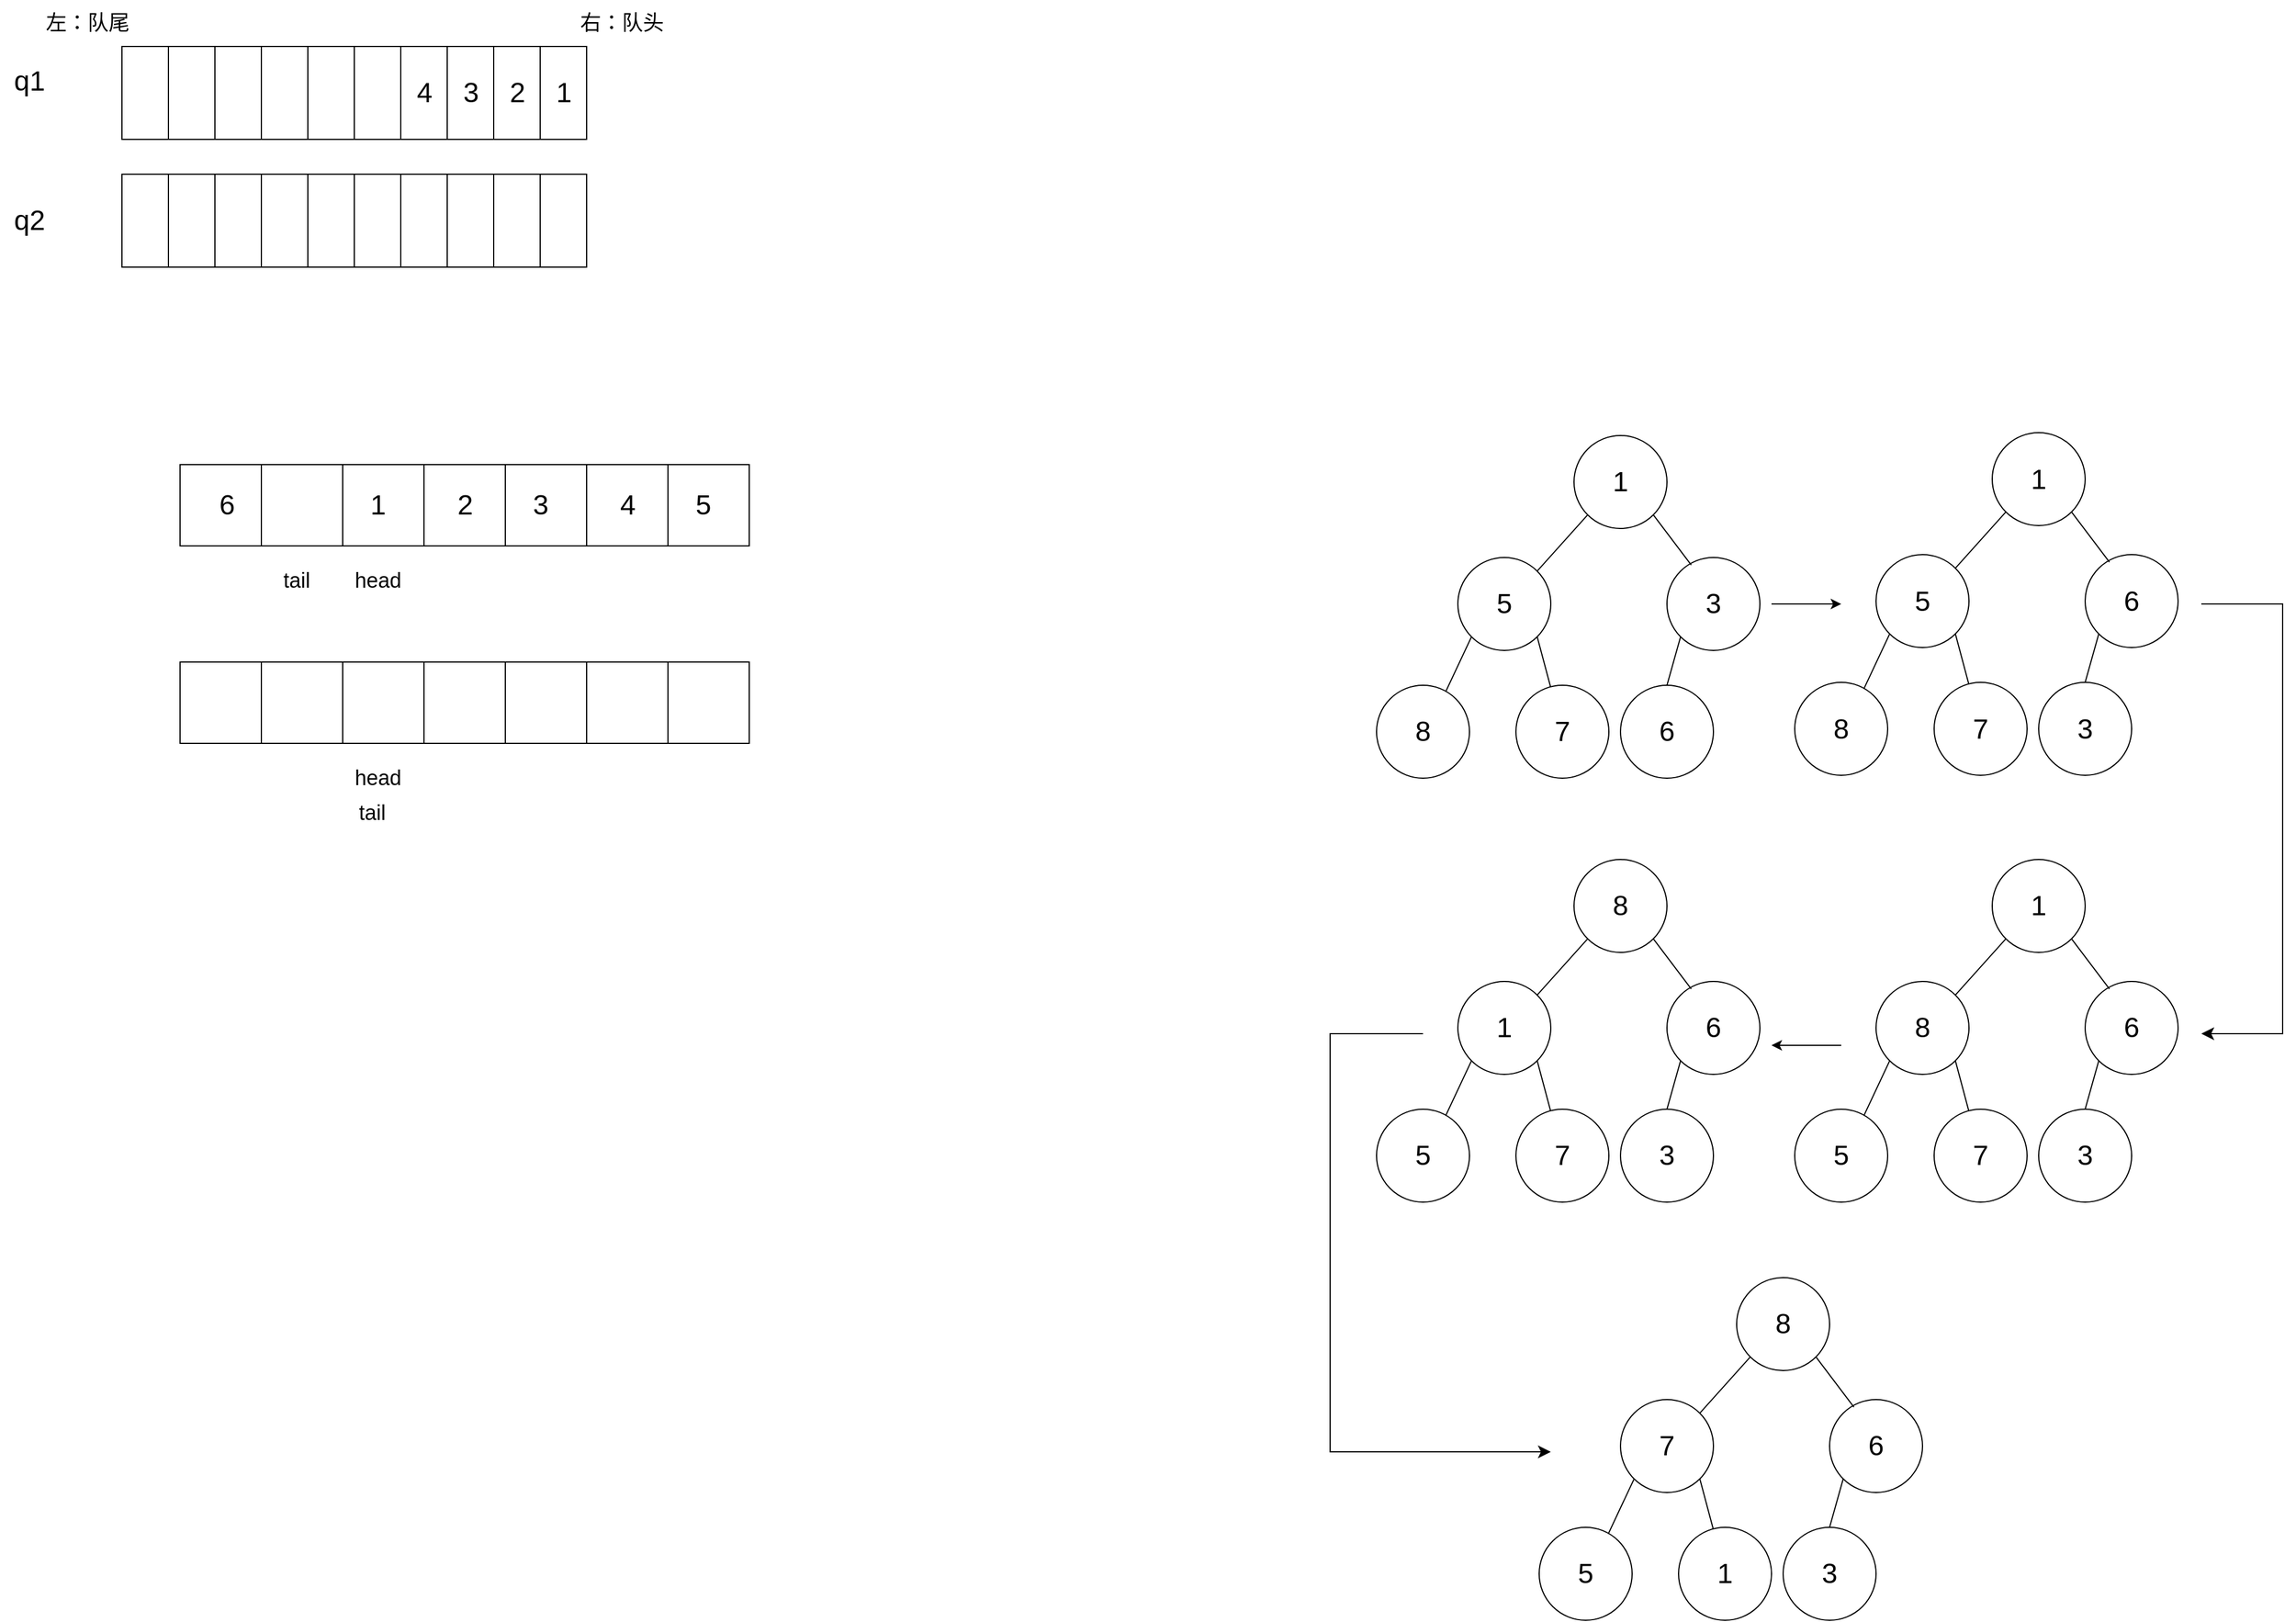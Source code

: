 <mxfile version="24.2.5" type="device">
  <diagram name="第 1 页" id="tr266JfwDst_PnRiNIE3">
    <mxGraphModel dx="2204" dy="1620" grid="1" gridSize="10" guides="1" tooltips="1" connect="1" arrows="1" fold="1" page="1" pageScale="1" pageWidth="3300" pageHeight="4681" math="0" shadow="0">
      <root>
        <mxCell id="0" />
        <mxCell id="1" parent="0" />
        <mxCell id="sRfE5GBA3tL96DVJPCX4-1" value="" style="rounded=0;whiteSpace=wrap;html=1;" parent="1" vertex="1">
          <mxGeometry x="220" y="130" width="400" height="80" as="geometry" />
        </mxCell>
        <mxCell id="sRfE5GBA3tL96DVJPCX4-2" value="" style="rounded=0;whiteSpace=wrap;html=1;" parent="1" vertex="1">
          <mxGeometry x="220" y="130" width="40" height="80" as="geometry" />
        </mxCell>
        <mxCell id="sRfE5GBA3tL96DVJPCX4-3" value="" style="rounded=0;whiteSpace=wrap;html=1;" parent="1" vertex="1">
          <mxGeometry x="300" y="130" width="40" height="80" as="geometry" />
        </mxCell>
        <mxCell id="sRfE5GBA3tL96DVJPCX4-4" value="" style="rounded=0;whiteSpace=wrap;html=1;" parent="1" vertex="1">
          <mxGeometry x="380" y="130" width="40" height="80" as="geometry" />
        </mxCell>
        <mxCell id="sRfE5GBA3tL96DVJPCX4-5" value="" style="rounded=0;whiteSpace=wrap;html=1;" parent="1" vertex="1">
          <mxGeometry x="460" y="130" width="40" height="80" as="geometry" />
        </mxCell>
        <mxCell id="sRfE5GBA3tL96DVJPCX4-6" value="" style="rounded=0;whiteSpace=wrap;html=1;" parent="1" vertex="1">
          <mxGeometry x="540" y="130" width="40" height="80" as="geometry" />
        </mxCell>
        <mxCell id="sRfE5GBA3tL96DVJPCX4-9" value="" style="rounded=0;whiteSpace=wrap;html=1;" parent="1" vertex="1">
          <mxGeometry x="220" y="240" width="400" height="80" as="geometry" />
        </mxCell>
        <mxCell id="sRfE5GBA3tL96DVJPCX4-10" value="" style="rounded=0;whiteSpace=wrap;html=1;" parent="1" vertex="1">
          <mxGeometry x="220" y="240" width="40" height="80" as="geometry" />
        </mxCell>
        <mxCell id="sRfE5GBA3tL96DVJPCX4-11" value="" style="rounded=0;whiteSpace=wrap;html=1;" parent="1" vertex="1">
          <mxGeometry x="300" y="240" width="40" height="80" as="geometry" />
        </mxCell>
        <mxCell id="sRfE5GBA3tL96DVJPCX4-12" value="" style="rounded=0;whiteSpace=wrap;html=1;" parent="1" vertex="1">
          <mxGeometry x="380" y="240" width="40" height="80" as="geometry" />
        </mxCell>
        <mxCell id="sRfE5GBA3tL96DVJPCX4-13" value="" style="rounded=0;whiteSpace=wrap;html=1;" parent="1" vertex="1">
          <mxGeometry x="460" y="240" width="40" height="80" as="geometry" />
        </mxCell>
        <mxCell id="sRfE5GBA3tL96DVJPCX4-14" value="" style="rounded=0;whiteSpace=wrap;html=1;" parent="1" vertex="1">
          <mxGeometry x="540" y="240" width="40" height="80" as="geometry" />
        </mxCell>
        <mxCell id="sRfE5GBA3tL96DVJPCX4-15" value="&lt;font style=&quot;font-size: 24px;&quot;&gt;q1&lt;/font&gt;" style="text;html=1;align=center;verticalAlign=middle;resizable=0;points=[];autosize=1;strokeColor=none;fillColor=none;" parent="1" vertex="1">
          <mxGeometry x="115" y="140" width="50" height="40" as="geometry" />
        </mxCell>
        <mxCell id="sRfE5GBA3tL96DVJPCX4-16" value="&lt;font style=&quot;font-size: 24px;&quot;&gt;q2&lt;/font&gt;" style="text;html=1;align=center;verticalAlign=middle;resizable=0;points=[];autosize=1;strokeColor=none;fillColor=none;" parent="1" vertex="1">
          <mxGeometry x="115" y="260" width="50" height="40" as="geometry" />
        </mxCell>
        <mxCell id="sRfE5GBA3tL96DVJPCX4-17" value="&lt;font style=&quot;font-size: 24px;&quot;&gt;1&lt;/font&gt;" style="text;html=1;align=center;verticalAlign=middle;resizable=0;points=[];autosize=1;strokeColor=none;fillColor=none;" parent="1" vertex="1">
          <mxGeometry x="580" y="150" width="40" height="40" as="geometry" />
        </mxCell>
        <mxCell id="sRfE5GBA3tL96DVJPCX4-18" value="&lt;font style=&quot;font-size: 18px;&quot;&gt;右：队头&lt;/font&gt;" style="text;html=1;align=center;verticalAlign=middle;resizable=0;points=[];autosize=1;strokeColor=none;fillColor=none;" parent="1" vertex="1">
          <mxGeometry x="600" y="90" width="100" height="40" as="geometry" />
        </mxCell>
        <mxCell id="sRfE5GBA3tL96DVJPCX4-19" value="&lt;font style=&quot;font-size: 18px;&quot;&gt;左：队尾&lt;/font&gt;" style="text;html=1;align=center;verticalAlign=middle;resizable=0;points=[];autosize=1;strokeColor=none;fillColor=none;" parent="1" vertex="1">
          <mxGeometry x="140" y="90" width="100" height="40" as="geometry" />
        </mxCell>
        <mxCell id="sRfE5GBA3tL96DVJPCX4-20" value="&lt;font style=&quot;font-size: 24px;&quot;&gt;2&lt;/font&gt;" style="text;html=1;align=center;verticalAlign=middle;resizable=0;points=[];autosize=1;strokeColor=none;fillColor=none;" parent="1" vertex="1">
          <mxGeometry x="540" y="150" width="40" height="40" as="geometry" />
        </mxCell>
        <mxCell id="sRfE5GBA3tL96DVJPCX4-21" value="&lt;font style=&quot;font-size: 24px;&quot;&gt;3&lt;/font&gt;" style="text;html=1;align=center;verticalAlign=middle;resizable=0;points=[];autosize=1;strokeColor=none;fillColor=none;" parent="1" vertex="1">
          <mxGeometry x="500" y="150" width="40" height="40" as="geometry" />
        </mxCell>
        <mxCell id="sRfE5GBA3tL96DVJPCX4-22" value="&lt;font style=&quot;font-size: 24px;&quot;&gt;4&lt;/font&gt;" style="text;html=1;align=center;verticalAlign=middle;resizable=0;points=[];autosize=1;strokeColor=none;fillColor=none;" parent="1" vertex="1">
          <mxGeometry x="460" y="150" width="40" height="40" as="geometry" />
        </mxCell>
        <mxCell id="ISVN9FL7Q3ZEPOrMpn_P-1" value="" style="rounded=0;whiteSpace=wrap;html=1;" parent="1" vertex="1">
          <mxGeometry x="270" y="490" width="490" height="70" as="geometry" />
        </mxCell>
        <mxCell id="ISVN9FL7Q3ZEPOrMpn_P-2" value="" style="rounded=0;whiteSpace=wrap;html=1;" parent="1" vertex="1">
          <mxGeometry x="340" y="490" width="70" height="70" as="geometry" />
        </mxCell>
        <mxCell id="ISVN9FL7Q3ZEPOrMpn_P-3" value="" style="rounded=0;whiteSpace=wrap;html=1;" parent="1" vertex="1">
          <mxGeometry x="480" y="490" width="70" height="70" as="geometry" />
        </mxCell>
        <mxCell id="ISVN9FL7Q3ZEPOrMpn_P-4" value="" style="rounded=0;whiteSpace=wrap;html=1;" parent="1" vertex="1">
          <mxGeometry x="620" y="490" width="70" height="70" as="geometry" />
        </mxCell>
        <mxCell id="ISVN9FL7Q3ZEPOrMpn_P-5" value="&lt;font style=&quot;font-size: 18px;&quot;&gt;head&lt;/font&gt;" style="text;html=1;align=center;verticalAlign=middle;resizable=0;points=[];autosize=1;strokeColor=none;fillColor=none;" parent="1" vertex="1">
          <mxGeometry x="410" y="570" width="60" height="40" as="geometry" />
        </mxCell>
        <mxCell id="ISVN9FL7Q3ZEPOrMpn_P-6" value="&lt;font style=&quot;font-size: 18px;&quot;&gt;tail&lt;/font&gt;" style="text;html=1;align=center;verticalAlign=middle;resizable=0;points=[];autosize=1;strokeColor=none;fillColor=none;" parent="1" vertex="1">
          <mxGeometry x="345" y="570" width="50" height="40" as="geometry" />
        </mxCell>
        <mxCell id="ISVN9FL7Q3ZEPOrMpn_P-7" value="&lt;font style=&quot;font-size: 24px;&quot;&gt;2&lt;/font&gt;" style="text;html=1;align=center;verticalAlign=middle;resizable=0;points=[];autosize=1;strokeColor=none;fillColor=none;" parent="1" vertex="1">
          <mxGeometry x="495" y="505" width="40" height="40" as="geometry" />
        </mxCell>
        <mxCell id="ISVN9FL7Q3ZEPOrMpn_P-8" value="&lt;font style=&quot;font-size: 24px;&quot;&gt;1&lt;/font&gt;" style="text;html=1;align=center;verticalAlign=middle;resizable=0;points=[];autosize=1;strokeColor=none;fillColor=none;" parent="1" vertex="1">
          <mxGeometry x="420" y="505" width="40" height="40" as="geometry" />
        </mxCell>
        <mxCell id="ISVN9FL7Q3ZEPOrMpn_P-9" value="&lt;font style=&quot;font-size: 24px;&quot;&gt;3&lt;/font&gt;" style="text;html=1;align=center;verticalAlign=middle;resizable=0;points=[];autosize=1;strokeColor=none;fillColor=none;" parent="1" vertex="1">
          <mxGeometry x="560" y="505" width="40" height="40" as="geometry" />
        </mxCell>
        <mxCell id="ISVN9FL7Q3ZEPOrMpn_P-10" value="&lt;font style=&quot;font-size: 24px;&quot;&gt;4&lt;/font&gt;" style="text;html=1;align=center;verticalAlign=middle;resizable=0;points=[];autosize=1;strokeColor=none;fillColor=none;" parent="1" vertex="1">
          <mxGeometry x="635" y="505" width="40" height="40" as="geometry" />
        </mxCell>
        <mxCell id="ISVN9FL7Q3ZEPOrMpn_P-12" value="&lt;font style=&quot;font-size: 24px;&quot;&gt;5&lt;/font&gt;" style="text;html=1;align=center;verticalAlign=middle;resizable=0;points=[];autosize=1;strokeColor=none;fillColor=none;" parent="1" vertex="1">
          <mxGeometry x="700" y="505" width="40" height="40" as="geometry" />
        </mxCell>
        <mxCell id="ISVN9FL7Q3ZEPOrMpn_P-13" value="&lt;font style=&quot;font-size: 24px;&quot;&gt;6&lt;/font&gt;" style="text;html=1;align=center;verticalAlign=middle;resizable=0;points=[];autosize=1;strokeColor=none;fillColor=none;" parent="1" vertex="1">
          <mxGeometry x="290" y="505" width="40" height="40" as="geometry" />
        </mxCell>
        <mxCell id="ISVN9FL7Q3ZEPOrMpn_P-14" value="" style="rounded=0;whiteSpace=wrap;html=1;" parent="1" vertex="1">
          <mxGeometry x="270" y="660" width="490" height="70" as="geometry" />
        </mxCell>
        <mxCell id="ISVN9FL7Q3ZEPOrMpn_P-15" value="" style="rounded=0;whiteSpace=wrap;html=1;" parent="1" vertex="1">
          <mxGeometry x="340" y="660" width="70" height="70" as="geometry" />
        </mxCell>
        <mxCell id="ISVN9FL7Q3ZEPOrMpn_P-16" value="" style="rounded=0;whiteSpace=wrap;html=1;" parent="1" vertex="1">
          <mxGeometry x="480" y="660" width="70" height="70" as="geometry" />
        </mxCell>
        <mxCell id="ISVN9FL7Q3ZEPOrMpn_P-17" value="" style="rounded=0;whiteSpace=wrap;html=1;" parent="1" vertex="1">
          <mxGeometry x="620" y="660" width="70" height="70" as="geometry" />
        </mxCell>
        <mxCell id="ISVN9FL7Q3ZEPOrMpn_P-18" value="&lt;font style=&quot;font-size: 18px;&quot;&gt;head&lt;/font&gt;" style="text;html=1;align=center;verticalAlign=middle;resizable=0;points=[];autosize=1;strokeColor=none;fillColor=none;" parent="1" vertex="1">
          <mxGeometry x="410" y="740" width="60" height="40" as="geometry" />
        </mxCell>
        <mxCell id="ISVN9FL7Q3ZEPOrMpn_P-19" value="&lt;font style=&quot;font-size: 18px;&quot;&gt;tail&lt;/font&gt;" style="text;html=1;align=center;verticalAlign=middle;resizable=0;points=[];autosize=1;strokeColor=none;fillColor=none;" parent="1" vertex="1">
          <mxGeometry x="410" y="770" width="50" height="40" as="geometry" />
        </mxCell>
        <mxCell id="TWNNGLDI1bBoxXsqwokH-1" value="&lt;font style=&quot;font-size: 24px;&quot;&gt;1&lt;/font&gt;" style="ellipse;whiteSpace=wrap;html=1;aspect=fixed;" vertex="1" parent="1">
          <mxGeometry x="1470" y="465" width="80" height="80" as="geometry" />
        </mxCell>
        <mxCell id="TWNNGLDI1bBoxXsqwokH-4" value="&lt;span style=&quot;font-size: 24px;&quot;&gt;5&lt;/span&gt;" style="ellipse;whiteSpace=wrap;html=1;aspect=fixed;" vertex="1" parent="1">
          <mxGeometry x="1370" y="570" width="80" height="80" as="geometry" />
        </mxCell>
        <mxCell id="TWNNGLDI1bBoxXsqwokH-5" value="&lt;font style=&quot;font-size: 24px;&quot;&gt;3&lt;/font&gt;&lt;span style=&quot;color: rgba(0, 0, 0, 0); font-family: monospace; font-size: 0px; text-align: start; text-wrap: nowrap;&quot;&gt;%3CmxGraphModel%3E%3Croot%3E%3CmxCell%20id%3D%220%22%2F%3E%3CmxCell%20id%3D%221%22%20parent%3D%220%22%2F%3E%3CmxCell%20id%3D%222%22%20value%3D%22%26lt%3Bfont%20style%3D%26quot%3Bfont-size%3A%2024px%3B%26quot%3B%26gt%3B1%26lt%3B%2Ffont%26gt%3B%22%20style%3D%22ellipse%3BwhiteSpace%3Dwrap%3Bhtml%3D1%3Baspect%3Dfixed%3B%22%20vertex%3D%221%22%20parent%3D%221%22%3E%3CmxGeometry%20x%3D%221470%22%20y%3D%22505%22%20width%3D%2280%22%20height%3D%2280%22%20as%3D%22geometry%22%2F%3E%3C%2FmxCell%3E%3C%2Froot%3E%3C%2FmxGraphModel%3E&lt;/span&gt;" style="ellipse;whiteSpace=wrap;html=1;aspect=fixed;" vertex="1" parent="1">
          <mxGeometry x="1550" y="570" width="80" height="80" as="geometry" />
        </mxCell>
        <mxCell id="TWNNGLDI1bBoxXsqwokH-6" value="&lt;font style=&quot;font-size: 24px;&quot;&gt;8&lt;/font&gt;" style="ellipse;whiteSpace=wrap;html=1;aspect=fixed;" vertex="1" parent="1">
          <mxGeometry x="1300" y="680" width="80" height="80" as="geometry" />
        </mxCell>
        <mxCell id="TWNNGLDI1bBoxXsqwokH-7" value="&lt;font style=&quot;font-size: 24px;&quot;&gt;7&lt;/font&gt;" style="ellipse;whiteSpace=wrap;html=1;aspect=fixed;" vertex="1" parent="1">
          <mxGeometry x="1420" y="680" width="80" height="80" as="geometry" />
        </mxCell>
        <mxCell id="TWNNGLDI1bBoxXsqwokH-8" value="&lt;font style=&quot;font-size: 24px;&quot;&gt;6&lt;/font&gt;" style="ellipse;whiteSpace=wrap;html=1;aspect=fixed;" vertex="1" parent="1">
          <mxGeometry x="1510" y="680" width="80" height="80" as="geometry" />
        </mxCell>
        <mxCell id="TWNNGLDI1bBoxXsqwokH-9" value="" style="endArrow=none;html=1;rounded=0;entryX=0;entryY=1;entryDx=0;entryDy=0;exitX=1;exitY=0;exitDx=0;exitDy=0;" edge="1" parent="1" source="TWNNGLDI1bBoxXsqwokH-4" target="TWNNGLDI1bBoxXsqwokH-1">
          <mxGeometry width="50" height="50" relative="1" as="geometry">
            <mxPoint x="1490" y="730" as="sourcePoint" />
            <mxPoint x="1540" y="680" as="targetPoint" />
          </mxGeometry>
        </mxCell>
        <mxCell id="TWNNGLDI1bBoxXsqwokH-10" value="" style="endArrow=none;html=1;rounded=0;entryX=1;entryY=1;entryDx=0;entryDy=0;exitX=0.261;exitY=0.08;exitDx=0;exitDy=0;exitPerimeter=0;" edge="1" parent="1" source="TWNNGLDI1bBoxXsqwokH-5" target="TWNNGLDI1bBoxXsqwokH-1">
          <mxGeometry width="50" height="50" relative="1" as="geometry">
            <mxPoint x="1458" y="592" as="sourcePoint" />
            <mxPoint x="1492" y="543" as="targetPoint" />
          </mxGeometry>
        </mxCell>
        <mxCell id="TWNNGLDI1bBoxXsqwokH-11" value="" style="endArrow=none;html=1;rounded=0;entryX=0;entryY=1;entryDx=0;entryDy=0;exitX=0.744;exitY=0.07;exitDx=0;exitDy=0;exitPerimeter=0;" edge="1" parent="1" source="TWNNGLDI1bBoxXsqwokH-6" target="TWNNGLDI1bBoxXsqwokH-4">
          <mxGeometry width="50" height="50" relative="1" as="geometry">
            <mxPoint x="1468" y="602" as="sourcePoint" />
            <mxPoint x="1502" y="553" as="targetPoint" />
          </mxGeometry>
        </mxCell>
        <mxCell id="TWNNGLDI1bBoxXsqwokH-12" value="" style="endArrow=none;html=1;rounded=0;entryX=1;entryY=1;entryDx=0;entryDy=0;" edge="1" parent="1" source="TWNNGLDI1bBoxXsqwokH-7" target="TWNNGLDI1bBoxXsqwokH-4">
          <mxGeometry width="50" height="50" relative="1" as="geometry">
            <mxPoint x="1379" y="697" as="sourcePoint" />
            <mxPoint x="1412" y="654" as="targetPoint" />
          </mxGeometry>
        </mxCell>
        <mxCell id="TWNNGLDI1bBoxXsqwokH-13" value="" style="endArrow=none;html=1;rounded=0;entryX=0;entryY=1;entryDx=0;entryDy=0;exitX=0.5;exitY=0;exitDx=0;exitDy=0;" edge="1" parent="1" source="TWNNGLDI1bBoxXsqwokH-8" target="TWNNGLDI1bBoxXsqwokH-5">
          <mxGeometry width="50" height="50" relative="1" as="geometry">
            <mxPoint x="1389" y="707" as="sourcePoint" />
            <mxPoint x="1422" y="664" as="targetPoint" />
          </mxGeometry>
        </mxCell>
        <mxCell id="TWNNGLDI1bBoxXsqwokH-14" value="&lt;font style=&quot;font-size: 24px;&quot;&gt;1&lt;/font&gt;" style="ellipse;whiteSpace=wrap;html=1;aspect=fixed;" vertex="1" parent="1">
          <mxGeometry x="1830" y="462.5" width="80" height="80" as="geometry" />
        </mxCell>
        <mxCell id="TWNNGLDI1bBoxXsqwokH-15" value="&lt;span style=&quot;font-size: 24px;&quot;&gt;5&lt;/span&gt;" style="ellipse;whiteSpace=wrap;html=1;aspect=fixed;" vertex="1" parent="1">
          <mxGeometry x="1730" y="567.5" width="80" height="80" as="geometry" />
        </mxCell>
        <mxCell id="TWNNGLDI1bBoxXsqwokH-16" value="&lt;span style=&quot;font-size: 24px;&quot;&gt;6&lt;/span&gt;" style="ellipse;whiteSpace=wrap;html=1;aspect=fixed;" vertex="1" parent="1">
          <mxGeometry x="1910" y="567.5" width="80" height="80" as="geometry" />
        </mxCell>
        <mxCell id="TWNNGLDI1bBoxXsqwokH-17" value="&lt;font style=&quot;font-size: 24px;&quot;&gt;8&lt;/font&gt;" style="ellipse;whiteSpace=wrap;html=1;aspect=fixed;" vertex="1" parent="1">
          <mxGeometry x="1660" y="677.5" width="80" height="80" as="geometry" />
        </mxCell>
        <mxCell id="TWNNGLDI1bBoxXsqwokH-18" value="&lt;font style=&quot;font-size: 24px;&quot;&gt;7&lt;/font&gt;" style="ellipse;whiteSpace=wrap;html=1;aspect=fixed;" vertex="1" parent="1">
          <mxGeometry x="1780" y="677.5" width="80" height="80" as="geometry" />
        </mxCell>
        <mxCell id="TWNNGLDI1bBoxXsqwokH-19" value="&lt;font style=&quot;font-size: 24px;&quot;&gt;3&lt;/font&gt;" style="ellipse;whiteSpace=wrap;html=1;aspect=fixed;" vertex="1" parent="1">
          <mxGeometry x="1870" y="677.5" width="80" height="80" as="geometry" />
        </mxCell>
        <mxCell id="TWNNGLDI1bBoxXsqwokH-20" value="" style="endArrow=none;html=1;rounded=0;entryX=0;entryY=1;entryDx=0;entryDy=0;exitX=1;exitY=0;exitDx=0;exitDy=0;" edge="1" parent="1" source="TWNNGLDI1bBoxXsqwokH-15" target="TWNNGLDI1bBoxXsqwokH-14">
          <mxGeometry width="50" height="50" relative="1" as="geometry">
            <mxPoint x="1850" y="727.5" as="sourcePoint" />
            <mxPoint x="1900" y="677.5" as="targetPoint" />
          </mxGeometry>
        </mxCell>
        <mxCell id="TWNNGLDI1bBoxXsqwokH-21" value="" style="endArrow=none;html=1;rounded=0;entryX=1;entryY=1;entryDx=0;entryDy=0;exitX=0.261;exitY=0.08;exitDx=0;exitDy=0;exitPerimeter=0;" edge="1" parent="1" source="TWNNGLDI1bBoxXsqwokH-16" target="TWNNGLDI1bBoxXsqwokH-14">
          <mxGeometry width="50" height="50" relative="1" as="geometry">
            <mxPoint x="1818" y="589.5" as="sourcePoint" />
            <mxPoint x="1852" y="540.5" as="targetPoint" />
          </mxGeometry>
        </mxCell>
        <mxCell id="TWNNGLDI1bBoxXsqwokH-22" value="" style="endArrow=none;html=1;rounded=0;entryX=0;entryY=1;entryDx=0;entryDy=0;exitX=0.744;exitY=0.07;exitDx=0;exitDy=0;exitPerimeter=0;" edge="1" parent="1" source="TWNNGLDI1bBoxXsqwokH-17" target="TWNNGLDI1bBoxXsqwokH-15">
          <mxGeometry width="50" height="50" relative="1" as="geometry">
            <mxPoint x="1828" y="599.5" as="sourcePoint" />
            <mxPoint x="1862" y="550.5" as="targetPoint" />
          </mxGeometry>
        </mxCell>
        <mxCell id="TWNNGLDI1bBoxXsqwokH-23" value="" style="endArrow=none;html=1;rounded=0;entryX=1;entryY=1;entryDx=0;entryDy=0;" edge="1" parent="1" source="TWNNGLDI1bBoxXsqwokH-18" target="TWNNGLDI1bBoxXsqwokH-15">
          <mxGeometry width="50" height="50" relative="1" as="geometry">
            <mxPoint x="1739" y="694.5" as="sourcePoint" />
            <mxPoint x="1772" y="651.5" as="targetPoint" />
          </mxGeometry>
        </mxCell>
        <mxCell id="TWNNGLDI1bBoxXsqwokH-24" value="" style="endArrow=none;html=1;rounded=0;entryX=0;entryY=1;entryDx=0;entryDy=0;exitX=0.5;exitY=0;exitDx=0;exitDy=0;" edge="1" parent="1" source="TWNNGLDI1bBoxXsqwokH-19" target="TWNNGLDI1bBoxXsqwokH-16">
          <mxGeometry width="50" height="50" relative="1" as="geometry">
            <mxPoint x="1749" y="704.5" as="sourcePoint" />
            <mxPoint x="1782" y="661.5" as="targetPoint" />
          </mxGeometry>
        </mxCell>
        <mxCell id="TWNNGLDI1bBoxXsqwokH-25" value="&lt;font style=&quot;font-size: 24px;&quot;&gt;1&lt;/font&gt;" style="ellipse;whiteSpace=wrap;html=1;aspect=fixed;" vertex="1" parent="1">
          <mxGeometry x="1830" y="830" width="80" height="80" as="geometry" />
        </mxCell>
        <mxCell id="TWNNGLDI1bBoxXsqwokH-26" value="&lt;span style=&quot;font-size: 24px;&quot;&gt;8&lt;/span&gt;" style="ellipse;whiteSpace=wrap;html=1;aspect=fixed;" vertex="1" parent="1">
          <mxGeometry x="1730" y="935" width="80" height="80" as="geometry" />
        </mxCell>
        <mxCell id="TWNNGLDI1bBoxXsqwokH-27" value="&lt;span style=&quot;font-size: 24px;&quot;&gt;6&lt;/span&gt;" style="ellipse;whiteSpace=wrap;html=1;aspect=fixed;" vertex="1" parent="1">
          <mxGeometry x="1910" y="935" width="80" height="80" as="geometry" />
        </mxCell>
        <mxCell id="TWNNGLDI1bBoxXsqwokH-28" value="&lt;font style=&quot;font-size: 24px;&quot;&gt;5&lt;/font&gt;" style="ellipse;whiteSpace=wrap;html=1;aspect=fixed;" vertex="1" parent="1">
          <mxGeometry x="1660" y="1045" width="80" height="80" as="geometry" />
        </mxCell>
        <mxCell id="TWNNGLDI1bBoxXsqwokH-29" value="&lt;font style=&quot;font-size: 24px;&quot;&gt;7&lt;/font&gt;" style="ellipse;whiteSpace=wrap;html=1;aspect=fixed;" vertex="1" parent="1">
          <mxGeometry x="1780" y="1045" width="80" height="80" as="geometry" />
        </mxCell>
        <mxCell id="TWNNGLDI1bBoxXsqwokH-30" value="&lt;font style=&quot;font-size: 24px;&quot;&gt;3&lt;/font&gt;" style="ellipse;whiteSpace=wrap;html=1;aspect=fixed;" vertex="1" parent="1">
          <mxGeometry x="1870" y="1045" width="80" height="80" as="geometry" />
        </mxCell>
        <mxCell id="TWNNGLDI1bBoxXsqwokH-31" value="" style="endArrow=none;html=1;rounded=0;entryX=0;entryY=1;entryDx=0;entryDy=0;exitX=1;exitY=0;exitDx=0;exitDy=0;" edge="1" parent="1" source="TWNNGLDI1bBoxXsqwokH-26" target="TWNNGLDI1bBoxXsqwokH-25">
          <mxGeometry width="50" height="50" relative="1" as="geometry">
            <mxPoint x="1850" y="1095" as="sourcePoint" />
            <mxPoint x="1900" y="1045" as="targetPoint" />
          </mxGeometry>
        </mxCell>
        <mxCell id="TWNNGLDI1bBoxXsqwokH-32" value="" style="endArrow=none;html=1;rounded=0;entryX=1;entryY=1;entryDx=0;entryDy=0;exitX=0.261;exitY=0.08;exitDx=0;exitDy=0;exitPerimeter=0;" edge="1" parent="1" source="TWNNGLDI1bBoxXsqwokH-27" target="TWNNGLDI1bBoxXsqwokH-25">
          <mxGeometry width="50" height="50" relative="1" as="geometry">
            <mxPoint x="1818" y="957" as="sourcePoint" />
            <mxPoint x="1852" y="908" as="targetPoint" />
          </mxGeometry>
        </mxCell>
        <mxCell id="TWNNGLDI1bBoxXsqwokH-33" value="" style="endArrow=none;html=1;rounded=0;entryX=0;entryY=1;entryDx=0;entryDy=0;exitX=0.744;exitY=0.07;exitDx=0;exitDy=0;exitPerimeter=0;" edge="1" parent="1" source="TWNNGLDI1bBoxXsqwokH-28" target="TWNNGLDI1bBoxXsqwokH-26">
          <mxGeometry width="50" height="50" relative="1" as="geometry">
            <mxPoint x="1828" y="967" as="sourcePoint" />
            <mxPoint x="1862" y="918" as="targetPoint" />
          </mxGeometry>
        </mxCell>
        <mxCell id="TWNNGLDI1bBoxXsqwokH-34" value="" style="endArrow=none;html=1;rounded=0;entryX=1;entryY=1;entryDx=0;entryDy=0;" edge="1" parent="1" source="TWNNGLDI1bBoxXsqwokH-29" target="TWNNGLDI1bBoxXsqwokH-26">
          <mxGeometry width="50" height="50" relative="1" as="geometry">
            <mxPoint x="1739" y="1062" as="sourcePoint" />
            <mxPoint x="1772" y="1019" as="targetPoint" />
          </mxGeometry>
        </mxCell>
        <mxCell id="TWNNGLDI1bBoxXsqwokH-35" value="" style="endArrow=none;html=1;rounded=0;entryX=0;entryY=1;entryDx=0;entryDy=0;exitX=0.5;exitY=0;exitDx=0;exitDy=0;" edge="1" parent="1" source="TWNNGLDI1bBoxXsqwokH-30" target="TWNNGLDI1bBoxXsqwokH-27">
          <mxGeometry width="50" height="50" relative="1" as="geometry">
            <mxPoint x="1749" y="1072" as="sourcePoint" />
            <mxPoint x="1782" y="1029" as="targetPoint" />
          </mxGeometry>
        </mxCell>
        <mxCell id="TWNNGLDI1bBoxXsqwokH-36" value="&lt;font style=&quot;font-size: 24px;&quot;&gt;8&lt;/font&gt;" style="ellipse;whiteSpace=wrap;html=1;aspect=fixed;" vertex="1" parent="1">
          <mxGeometry x="1470" y="830" width="80" height="80" as="geometry" />
        </mxCell>
        <mxCell id="TWNNGLDI1bBoxXsqwokH-37" value="&lt;span style=&quot;font-size: 24px;&quot;&gt;1&lt;/span&gt;" style="ellipse;whiteSpace=wrap;html=1;aspect=fixed;" vertex="1" parent="1">
          <mxGeometry x="1370" y="935" width="80" height="80" as="geometry" />
        </mxCell>
        <mxCell id="TWNNGLDI1bBoxXsqwokH-38" value="&lt;span style=&quot;font-size: 24px;&quot;&gt;6&lt;/span&gt;" style="ellipse;whiteSpace=wrap;html=1;aspect=fixed;" vertex="1" parent="1">
          <mxGeometry x="1550" y="935" width="80" height="80" as="geometry" />
        </mxCell>
        <mxCell id="TWNNGLDI1bBoxXsqwokH-39" value="&lt;font style=&quot;font-size: 24px;&quot;&gt;5&lt;/font&gt;" style="ellipse;whiteSpace=wrap;html=1;aspect=fixed;" vertex="1" parent="1">
          <mxGeometry x="1300" y="1045" width="80" height="80" as="geometry" />
        </mxCell>
        <mxCell id="TWNNGLDI1bBoxXsqwokH-40" value="&lt;font style=&quot;font-size: 24px;&quot;&gt;7&lt;/font&gt;" style="ellipse;whiteSpace=wrap;html=1;aspect=fixed;" vertex="1" parent="1">
          <mxGeometry x="1420" y="1045" width="80" height="80" as="geometry" />
        </mxCell>
        <mxCell id="TWNNGLDI1bBoxXsqwokH-41" value="&lt;font style=&quot;font-size: 24px;&quot;&gt;3&lt;/font&gt;" style="ellipse;whiteSpace=wrap;html=1;aspect=fixed;" vertex="1" parent="1">
          <mxGeometry x="1510" y="1045" width="80" height="80" as="geometry" />
        </mxCell>
        <mxCell id="TWNNGLDI1bBoxXsqwokH-42" value="" style="endArrow=none;html=1;rounded=0;entryX=0;entryY=1;entryDx=0;entryDy=0;exitX=1;exitY=0;exitDx=0;exitDy=0;" edge="1" parent="1" source="TWNNGLDI1bBoxXsqwokH-37" target="TWNNGLDI1bBoxXsqwokH-36">
          <mxGeometry width="50" height="50" relative="1" as="geometry">
            <mxPoint x="1490" y="1095" as="sourcePoint" />
            <mxPoint x="1540" y="1045" as="targetPoint" />
          </mxGeometry>
        </mxCell>
        <mxCell id="TWNNGLDI1bBoxXsqwokH-43" value="" style="endArrow=none;html=1;rounded=0;entryX=1;entryY=1;entryDx=0;entryDy=0;exitX=0.261;exitY=0.08;exitDx=0;exitDy=0;exitPerimeter=0;" edge="1" parent="1" source="TWNNGLDI1bBoxXsqwokH-38" target="TWNNGLDI1bBoxXsqwokH-36">
          <mxGeometry width="50" height="50" relative="1" as="geometry">
            <mxPoint x="1458" y="957" as="sourcePoint" />
            <mxPoint x="1492" y="908" as="targetPoint" />
          </mxGeometry>
        </mxCell>
        <mxCell id="TWNNGLDI1bBoxXsqwokH-44" value="" style="endArrow=none;html=1;rounded=0;entryX=0;entryY=1;entryDx=0;entryDy=0;exitX=0.744;exitY=0.07;exitDx=0;exitDy=0;exitPerimeter=0;" edge="1" parent="1" source="TWNNGLDI1bBoxXsqwokH-39" target="TWNNGLDI1bBoxXsqwokH-37">
          <mxGeometry width="50" height="50" relative="1" as="geometry">
            <mxPoint x="1468" y="967" as="sourcePoint" />
            <mxPoint x="1502" y="918" as="targetPoint" />
          </mxGeometry>
        </mxCell>
        <mxCell id="TWNNGLDI1bBoxXsqwokH-45" value="" style="endArrow=none;html=1;rounded=0;entryX=1;entryY=1;entryDx=0;entryDy=0;" edge="1" parent="1" source="TWNNGLDI1bBoxXsqwokH-40" target="TWNNGLDI1bBoxXsqwokH-37">
          <mxGeometry width="50" height="50" relative="1" as="geometry">
            <mxPoint x="1379" y="1062" as="sourcePoint" />
            <mxPoint x="1412" y="1019" as="targetPoint" />
          </mxGeometry>
        </mxCell>
        <mxCell id="TWNNGLDI1bBoxXsqwokH-46" value="" style="endArrow=none;html=1;rounded=0;entryX=0;entryY=1;entryDx=0;entryDy=0;exitX=0.5;exitY=0;exitDx=0;exitDy=0;" edge="1" parent="1" source="TWNNGLDI1bBoxXsqwokH-41" target="TWNNGLDI1bBoxXsqwokH-38">
          <mxGeometry width="50" height="50" relative="1" as="geometry">
            <mxPoint x="1389" y="1072" as="sourcePoint" />
            <mxPoint x="1422" y="1029" as="targetPoint" />
          </mxGeometry>
        </mxCell>
        <mxCell id="TWNNGLDI1bBoxXsqwokH-47" value="&lt;font style=&quot;font-size: 24px;&quot;&gt;8&lt;/font&gt;" style="ellipse;whiteSpace=wrap;html=1;aspect=fixed;" vertex="1" parent="1">
          <mxGeometry x="1610" y="1190" width="80" height="80" as="geometry" />
        </mxCell>
        <mxCell id="TWNNGLDI1bBoxXsqwokH-48" value="&lt;span style=&quot;font-size: 24px;&quot;&gt;7&lt;/span&gt;" style="ellipse;whiteSpace=wrap;html=1;aspect=fixed;" vertex="1" parent="1">
          <mxGeometry x="1510" y="1295" width="80" height="80" as="geometry" />
        </mxCell>
        <mxCell id="TWNNGLDI1bBoxXsqwokH-49" value="&lt;span style=&quot;font-size: 24px;&quot;&gt;6&lt;/span&gt;" style="ellipse;whiteSpace=wrap;html=1;aspect=fixed;" vertex="1" parent="1">
          <mxGeometry x="1690" y="1295" width="80" height="80" as="geometry" />
        </mxCell>
        <mxCell id="TWNNGLDI1bBoxXsqwokH-50" value="&lt;font style=&quot;font-size: 24px;&quot;&gt;5&lt;/font&gt;" style="ellipse;whiteSpace=wrap;html=1;aspect=fixed;" vertex="1" parent="1">
          <mxGeometry x="1440" y="1405" width="80" height="80" as="geometry" />
        </mxCell>
        <mxCell id="TWNNGLDI1bBoxXsqwokH-51" value="&lt;font style=&quot;font-size: 24px;&quot;&gt;1&lt;/font&gt;" style="ellipse;whiteSpace=wrap;html=1;aspect=fixed;" vertex="1" parent="1">
          <mxGeometry x="1560" y="1405" width="80" height="80" as="geometry" />
        </mxCell>
        <mxCell id="TWNNGLDI1bBoxXsqwokH-52" value="&lt;font style=&quot;font-size: 24px;&quot;&gt;3&lt;/font&gt;" style="ellipse;whiteSpace=wrap;html=1;aspect=fixed;" vertex="1" parent="1">
          <mxGeometry x="1650" y="1405" width="80" height="80" as="geometry" />
        </mxCell>
        <mxCell id="TWNNGLDI1bBoxXsqwokH-53" value="" style="endArrow=none;html=1;rounded=0;entryX=0;entryY=1;entryDx=0;entryDy=0;exitX=1;exitY=0;exitDx=0;exitDy=0;" edge="1" parent="1" source="TWNNGLDI1bBoxXsqwokH-48" target="TWNNGLDI1bBoxXsqwokH-47">
          <mxGeometry width="50" height="50" relative="1" as="geometry">
            <mxPoint x="1630" y="1455" as="sourcePoint" />
            <mxPoint x="1680" y="1405" as="targetPoint" />
          </mxGeometry>
        </mxCell>
        <mxCell id="TWNNGLDI1bBoxXsqwokH-54" value="" style="endArrow=none;html=1;rounded=0;entryX=1;entryY=1;entryDx=0;entryDy=0;exitX=0.261;exitY=0.08;exitDx=0;exitDy=0;exitPerimeter=0;" edge="1" parent="1" source="TWNNGLDI1bBoxXsqwokH-49" target="TWNNGLDI1bBoxXsqwokH-47">
          <mxGeometry width="50" height="50" relative="1" as="geometry">
            <mxPoint x="1598" y="1317" as="sourcePoint" />
            <mxPoint x="1632" y="1268" as="targetPoint" />
          </mxGeometry>
        </mxCell>
        <mxCell id="TWNNGLDI1bBoxXsqwokH-55" value="" style="endArrow=none;html=1;rounded=0;entryX=0;entryY=1;entryDx=0;entryDy=0;exitX=0.744;exitY=0.07;exitDx=0;exitDy=0;exitPerimeter=0;" edge="1" parent="1" source="TWNNGLDI1bBoxXsqwokH-50" target="TWNNGLDI1bBoxXsqwokH-48">
          <mxGeometry width="50" height="50" relative="1" as="geometry">
            <mxPoint x="1608" y="1327" as="sourcePoint" />
            <mxPoint x="1642" y="1278" as="targetPoint" />
          </mxGeometry>
        </mxCell>
        <mxCell id="TWNNGLDI1bBoxXsqwokH-56" value="" style="endArrow=none;html=1;rounded=0;entryX=1;entryY=1;entryDx=0;entryDy=0;" edge="1" parent="1" source="TWNNGLDI1bBoxXsqwokH-51" target="TWNNGLDI1bBoxXsqwokH-48">
          <mxGeometry width="50" height="50" relative="1" as="geometry">
            <mxPoint x="1519" y="1422" as="sourcePoint" />
            <mxPoint x="1552" y="1379" as="targetPoint" />
          </mxGeometry>
        </mxCell>
        <mxCell id="TWNNGLDI1bBoxXsqwokH-57" value="" style="endArrow=none;html=1;rounded=0;entryX=0;entryY=1;entryDx=0;entryDy=0;exitX=0.5;exitY=0;exitDx=0;exitDy=0;" edge="1" parent="1" source="TWNNGLDI1bBoxXsqwokH-52" target="TWNNGLDI1bBoxXsqwokH-49">
          <mxGeometry width="50" height="50" relative="1" as="geometry">
            <mxPoint x="1529" y="1432" as="sourcePoint" />
            <mxPoint x="1562" y="1389" as="targetPoint" />
          </mxGeometry>
        </mxCell>
        <mxCell id="TWNNGLDI1bBoxXsqwokH-67" value="" style="edgeStyle=elbowEdgeStyle;elbow=horizontal;endArrow=classic;html=1;curved=0;rounded=0;endSize=8;startSize=8;" edge="1" parent="1">
          <mxGeometry width="50" height="50" relative="1" as="geometry">
            <mxPoint x="2010" y="610" as="sourcePoint" />
            <mxPoint x="2010" y="980" as="targetPoint" />
            <Array as="points">
              <mxPoint x="2080" y="780" />
            </Array>
          </mxGeometry>
        </mxCell>
        <mxCell id="TWNNGLDI1bBoxXsqwokH-68" value="" style="endArrow=classic;html=1;rounded=0;" edge="1" parent="1">
          <mxGeometry width="50" height="50" relative="1" as="geometry">
            <mxPoint x="1640" y="610" as="sourcePoint" />
            <mxPoint x="1700" y="610" as="targetPoint" />
          </mxGeometry>
        </mxCell>
        <mxCell id="TWNNGLDI1bBoxXsqwokH-70" value="" style="endArrow=classic;html=1;rounded=0;" edge="1" parent="1">
          <mxGeometry width="50" height="50" relative="1" as="geometry">
            <mxPoint x="1700" y="990" as="sourcePoint" />
            <mxPoint x="1640" y="990" as="targetPoint" />
          </mxGeometry>
        </mxCell>
        <mxCell id="TWNNGLDI1bBoxXsqwokH-71" value="" style="edgeStyle=elbowEdgeStyle;elbow=horizontal;endArrow=classic;html=1;curved=0;rounded=0;endSize=8;startSize=8;" edge="1" parent="1">
          <mxGeometry width="50" height="50" relative="1" as="geometry">
            <mxPoint x="1340" y="980" as="sourcePoint" />
            <mxPoint x="1450" y="1340" as="targetPoint" />
            <Array as="points">
              <mxPoint x="1260" y="1150" />
            </Array>
          </mxGeometry>
        </mxCell>
      </root>
    </mxGraphModel>
  </diagram>
</mxfile>
